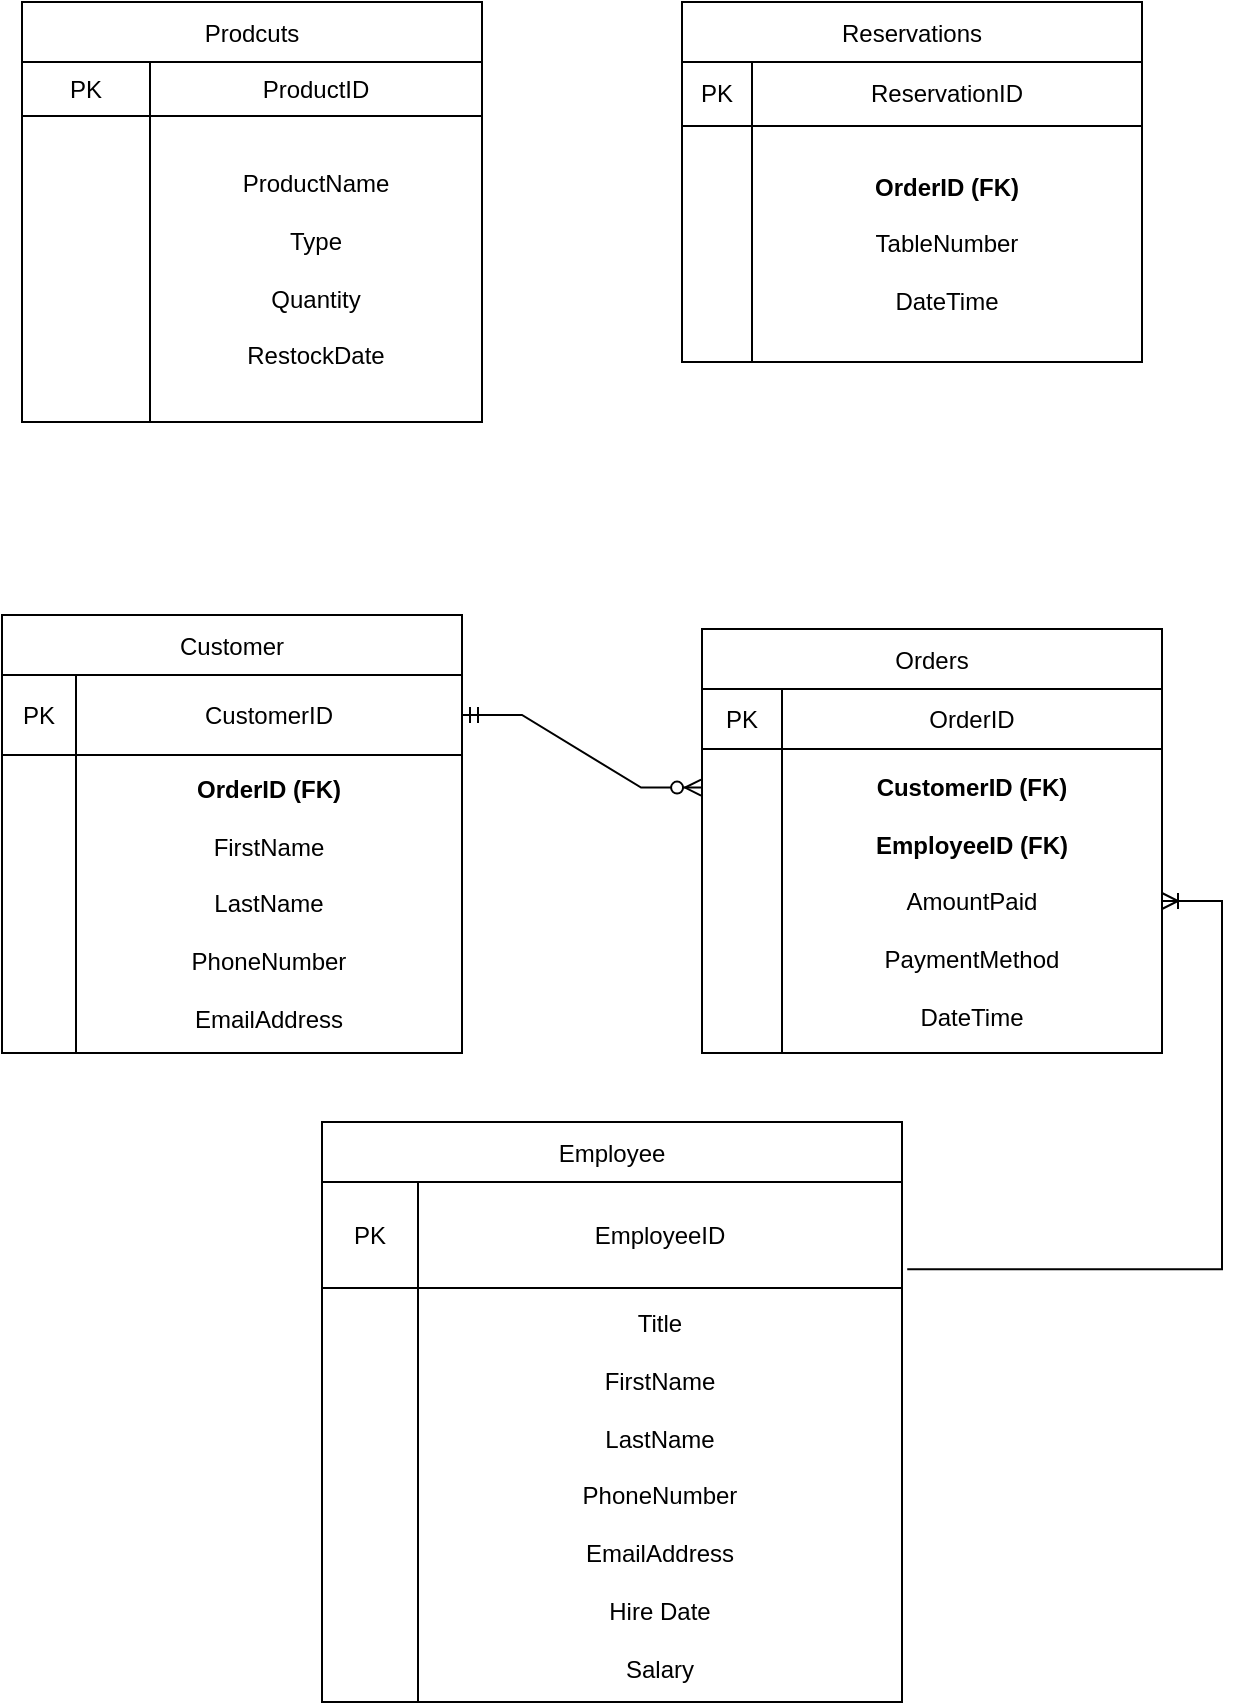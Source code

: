 <mxfile version="24.7.17">
  <diagram name="Page-1" id="3nXBSNcUew9K6hn_OaRK">
    <mxGraphModel dx="1066" dy="580" grid="1" gridSize="10" guides="1" tooltips="1" connect="1" arrows="1" fold="1" page="1" pageScale="1" pageWidth="850" pageHeight="1100" math="0" shadow="0">
      <root>
        <mxCell id="0" />
        <mxCell id="1" parent="0" />
        <mxCell id="HVbI2L4Hs5HE3-MBSkn4-12" value="Orders" style="shape=table;startSize=30;container=1;collapsible=0;childLayout=tableLayout;" parent="1" vertex="1">
          <mxGeometry x="550" y="383.5" width="230" height="212" as="geometry" />
        </mxCell>
        <mxCell id="HVbI2L4Hs5HE3-MBSkn4-13" value="" style="shape=tableRow;horizontal=0;startSize=0;swimlaneHead=0;swimlaneBody=0;strokeColor=inherit;top=0;left=0;bottom=0;right=0;collapsible=0;dropTarget=0;fillColor=none;points=[[0,0.5],[1,0.5]];portConstraint=eastwest;" parent="HVbI2L4Hs5HE3-MBSkn4-12" vertex="1">
          <mxGeometry y="30" width="230" height="30" as="geometry" />
        </mxCell>
        <mxCell id="pJuaIllPGdODmSYGomI3-6" value="PK" style="shape=partialRectangle;html=1;whiteSpace=wrap;connectable=0;strokeColor=inherit;overflow=hidden;fillColor=none;top=0;left=0;bottom=0;right=0;pointerEvents=1;" vertex="1" parent="HVbI2L4Hs5HE3-MBSkn4-13">
          <mxGeometry width="40" height="30" as="geometry">
            <mxRectangle width="40" height="30" as="alternateBounds" />
          </mxGeometry>
        </mxCell>
        <mxCell id="HVbI2L4Hs5HE3-MBSkn4-14" value="OrderID" style="shape=partialRectangle;html=1;whiteSpace=wrap;connectable=0;strokeColor=inherit;overflow=hidden;fillColor=none;top=0;left=0;bottom=0;right=0;pointerEvents=1;" parent="HVbI2L4Hs5HE3-MBSkn4-13" vertex="1">
          <mxGeometry x="40" width="190" height="30" as="geometry">
            <mxRectangle width="190" height="30" as="alternateBounds" />
          </mxGeometry>
        </mxCell>
        <mxCell id="HVbI2L4Hs5HE3-MBSkn4-15" value="" style="shape=tableRow;horizontal=0;startSize=0;swimlaneHead=0;swimlaneBody=0;strokeColor=inherit;top=0;left=0;bottom=0;right=0;collapsible=0;dropTarget=0;fillColor=none;points=[[0,0.5],[1,0.5]];portConstraint=eastwest;" parent="HVbI2L4Hs5HE3-MBSkn4-12" vertex="1">
          <mxGeometry y="60" width="230" height="152" as="geometry" />
        </mxCell>
        <mxCell id="pJuaIllPGdODmSYGomI3-7" style="shape=partialRectangle;html=1;whiteSpace=wrap;connectable=0;strokeColor=inherit;overflow=hidden;fillColor=none;top=0;left=0;bottom=0;right=0;pointerEvents=1;" vertex="1" parent="HVbI2L4Hs5HE3-MBSkn4-15">
          <mxGeometry width="40" height="152" as="geometry">
            <mxRectangle width="40" height="152" as="alternateBounds" />
          </mxGeometry>
        </mxCell>
        <mxCell id="HVbI2L4Hs5HE3-MBSkn4-16" value="&lt;div&gt;&lt;b&gt;CustomerID&lt;/b&gt; &lt;b&gt;(FK)&lt;/b&gt;&lt;/div&gt;&lt;div&gt;&lt;br&gt;&lt;/div&gt;&lt;div&gt;&lt;b&gt;EmployeeID (FK)&lt;/b&gt;&lt;/div&gt;&lt;div&gt;&lt;br&gt;&lt;/div&gt;AmountPaid&lt;div&gt;&lt;br&gt;&lt;div&gt;PaymentMethod&lt;br&gt;&lt;/div&gt;&lt;/div&gt;&lt;div&gt;&lt;br&gt;&lt;/div&gt;&lt;div&gt;DateTime&lt;br&gt;&lt;/div&gt;" style="shape=partialRectangle;html=1;whiteSpace=wrap;connectable=0;strokeColor=inherit;overflow=hidden;fillColor=none;top=0;left=0;bottom=0;right=0;pointerEvents=1;" parent="HVbI2L4Hs5HE3-MBSkn4-15" vertex="1">
          <mxGeometry x="40" width="190" height="152" as="geometry">
            <mxRectangle width="190" height="152" as="alternateBounds" />
          </mxGeometry>
        </mxCell>
        <mxCell id="pJuaIllPGdODmSYGomI3-10" value="Customer" style="shape=table;startSize=30;container=1;collapsible=0;childLayout=tableLayout;" vertex="1" parent="1">
          <mxGeometry x="200" y="376.5" width="230" height="219" as="geometry" />
        </mxCell>
        <mxCell id="pJuaIllPGdODmSYGomI3-11" value="" style="shape=tableRow;horizontal=0;startSize=0;swimlaneHead=0;swimlaneBody=0;strokeColor=inherit;top=0;left=0;bottom=0;right=0;collapsible=0;dropTarget=0;fillColor=none;points=[[0,0.5],[1,0.5]];portConstraint=eastwest;" vertex="1" parent="pJuaIllPGdODmSYGomI3-10">
          <mxGeometry y="30" width="230" height="40" as="geometry" />
        </mxCell>
        <mxCell id="pJuaIllPGdODmSYGomI3-12" value="PK" style="shape=partialRectangle;html=1;whiteSpace=wrap;connectable=0;strokeColor=inherit;overflow=hidden;fillColor=none;top=0;left=0;bottom=0;right=0;pointerEvents=1;" vertex="1" parent="pJuaIllPGdODmSYGomI3-11">
          <mxGeometry width="37" height="40" as="geometry">
            <mxRectangle width="37" height="40" as="alternateBounds" />
          </mxGeometry>
        </mxCell>
        <mxCell id="pJuaIllPGdODmSYGomI3-13" value="CustomerID" style="shape=partialRectangle;html=1;whiteSpace=wrap;connectable=0;strokeColor=inherit;overflow=hidden;fillColor=none;top=0;left=0;bottom=0;right=0;pointerEvents=1;" vertex="1" parent="pJuaIllPGdODmSYGomI3-11">
          <mxGeometry x="37" width="193" height="40" as="geometry">
            <mxRectangle width="193" height="40" as="alternateBounds" />
          </mxGeometry>
        </mxCell>
        <mxCell id="pJuaIllPGdODmSYGomI3-14" value="" style="shape=tableRow;horizontal=0;startSize=0;swimlaneHead=0;swimlaneBody=0;strokeColor=inherit;top=0;left=0;bottom=0;right=0;collapsible=0;dropTarget=0;fillColor=none;points=[[0,0.5],[1,0.5]];portConstraint=eastwest;" vertex="1" parent="pJuaIllPGdODmSYGomI3-10">
          <mxGeometry y="70" width="230" height="149" as="geometry" />
        </mxCell>
        <mxCell id="pJuaIllPGdODmSYGomI3-15" value="" style="shape=partialRectangle;html=1;whiteSpace=wrap;connectable=0;strokeColor=inherit;overflow=hidden;fillColor=none;top=0;left=0;bottom=0;right=0;pointerEvents=1;" vertex="1" parent="pJuaIllPGdODmSYGomI3-14">
          <mxGeometry width="37" height="149" as="geometry">
            <mxRectangle width="37" height="149" as="alternateBounds" />
          </mxGeometry>
        </mxCell>
        <mxCell id="pJuaIllPGdODmSYGomI3-16" value="&lt;div&gt;&lt;b&gt;OrderID (FK)&lt;/b&gt;&lt;/div&gt;&lt;div&gt;&lt;br&gt;&lt;/div&gt;FirstName&lt;div&gt;&lt;br&gt;&lt;/div&gt;&lt;div&gt;LastName&lt;/div&gt;&lt;div&gt;&lt;br&gt;&lt;/div&gt;&lt;div&gt;PhoneNumber&lt;/div&gt;&lt;div&gt;&lt;br&gt;&lt;/div&gt;&lt;div&gt;EmailAddress&lt;/div&gt;" style="shape=partialRectangle;html=1;whiteSpace=wrap;connectable=0;strokeColor=inherit;overflow=hidden;fillColor=none;top=0;left=0;bottom=0;right=0;pointerEvents=1;" vertex="1" parent="pJuaIllPGdODmSYGomI3-14">
          <mxGeometry x="37" width="193" height="149" as="geometry">
            <mxRectangle width="193" height="149" as="alternateBounds" />
          </mxGeometry>
        </mxCell>
        <mxCell id="pJuaIllPGdODmSYGomI3-17" value="Employee" style="shape=table;startSize=30;container=1;collapsible=0;childLayout=tableLayout;" vertex="1" parent="1">
          <mxGeometry x="360" y="630" width="290" height="290" as="geometry" />
        </mxCell>
        <mxCell id="pJuaIllPGdODmSYGomI3-18" value="" style="shape=tableRow;horizontal=0;startSize=0;swimlaneHead=0;swimlaneBody=0;strokeColor=inherit;top=0;left=0;bottom=0;right=0;collapsible=0;dropTarget=0;fillColor=none;points=[[0,0.5],[1,0.5]];portConstraint=eastwest;" vertex="1" parent="pJuaIllPGdODmSYGomI3-17">
          <mxGeometry y="30" width="290" height="53" as="geometry" />
        </mxCell>
        <mxCell id="pJuaIllPGdODmSYGomI3-19" value="PK" style="shape=partialRectangle;html=1;whiteSpace=wrap;connectable=0;strokeColor=inherit;overflow=hidden;fillColor=none;top=0;left=0;bottom=0;right=0;pointerEvents=1;" vertex="1" parent="pJuaIllPGdODmSYGomI3-18">
          <mxGeometry width="48" height="53" as="geometry">
            <mxRectangle width="48" height="53" as="alternateBounds" />
          </mxGeometry>
        </mxCell>
        <mxCell id="pJuaIllPGdODmSYGomI3-20" value="EmployeeID" style="shape=partialRectangle;html=1;whiteSpace=wrap;connectable=0;strokeColor=inherit;overflow=hidden;fillColor=none;top=0;left=0;bottom=0;right=0;pointerEvents=1;" vertex="1" parent="pJuaIllPGdODmSYGomI3-18">
          <mxGeometry x="48" width="242" height="53" as="geometry">
            <mxRectangle width="242" height="53" as="alternateBounds" />
          </mxGeometry>
        </mxCell>
        <mxCell id="pJuaIllPGdODmSYGomI3-21" value="" style="shape=tableRow;horizontal=0;startSize=0;swimlaneHead=0;swimlaneBody=0;strokeColor=inherit;top=0;left=0;bottom=0;right=0;collapsible=0;dropTarget=0;fillColor=none;points=[[0,0.5],[1,0.5]];portConstraint=eastwest;" vertex="1" parent="pJuaIllPGdODmSYGomI3-17">
          <mxGeometry y="83" width="290" height="207" as="geometry" />
        </mxCell>
        <mxCell id="pJuaIllPGdODmSYGomI3-22" value="" style="shape=partialRectangle;html=1;whiteSpace=wrap;connectable=0;strokeColor=inherit;overflow=hidden;fillColor=none;top=0;left=0;bottom=0;right=0;pointerEvents=1;" vertex="1" parent="pJuaIllPGdODmSYGomI3-21">
          <mxGeometry width="48" height="207" as="geometry">
            <mxRectangle width="48" height="207" as="alternateBounds" />
          </mxGeometry>
        </mxCell>
        <mxCell id="pJuaIllPGdODmSYGomI3-23" value="&lt;div&gt;Title&lt;/div&gt;&lt;div&gt;&lt;br&gt;&lt;/div&gt;FirstName&lt;div&gt;&lt;br&gt;&lt;/div&gt;&lt;div&gt;LastName&lt;/div&gt;&lt;div&gt;&lt;br&gt;&lt;/div&gt;&lt;div&gt;PhoneNumber&lt;/div&gt;&lt;div&gt;&lt;br&gt;&lt;/div&gt;&lt;div&gt;EmailAddress&lt;/div&gt;&lt;div&gt;&lt;br&gt;&lt;/div&gt;&lt;div&gt;Hire Date&lt;/div&gt;&lt;div&gt;&lt;br&gt;&lt;/div&gt;&lt;div&gt;Salary&lt;/div&gt;" style="shape=partialRectangle;html=1;whiteSpace=wrap;connectable=0;strokeColor=inherit;overflow=hidden;fillColor=none;top=0;left=0;bottom=0;right=0;pointerEvents=1;" vertex="1" parent="pJuaIllPGdODmSYGomI3-21">
          <mxGeometry x="48" width="242" height="207" as="geometry">
            <mxRectangle width="242" height="207" as="alternateBounds" />
          </mxGeometry>
        </mxCell>
        <mxCell id="pJuaIllPGdODmSYGomI3-24" value="Prodcuts" style="shape=table;startSize=30;container=1;collapsible=0;childLayout=tableLayout;" vertex="1" parent="1">
          <mxGeometry x="210" y="70" width="230" height="210" as="geometry" />
        </mxCell>
        <mxCell id="pJuaIllPGdODmSYGomI3-25" value="" style="shape=tableRow;horizontal=0;startSize=0;swimlaneHead=0;swimlaneBody=0;strokeColor=inherit;top=0;left=0;bottom=0;right=0;collapsible=0;dropTarget=0;fillColor=none;points=[[0,0.5],[1,0.5]];portConstraint=eastwest;" vertex="1" parent="pJuaIllPGdODmSYGomI3-24">
          <mxGeometry y="30" width="230" height="27" as="geometry" />
        </mxCell>
        <mxCell id="pJuaIllPGdODmSYGomI3-26" value="PK" style="shape=partialRectangle;html=1;whiteSpace=wrap;connectable=0;strokeColor=inherit;overflow=hidden;fillColor=none;top=0;left=0;bottom=0;right=0;pointerEvents=1;" vertex="1" parent="pJuaIllPGdODmSYGomI3-25">
          <mxGeometry width="64" height="27" as="geometry">
            <mxRectangle width="64" height="27" as="alternateBounds" />
          </mxGeometry>
        </mxCell>
        <mxCell id="pJuaIllPGdODmSYGomI3-27" value="ProductID" style="shape=partialRectangle;html=1;whiteSpace=wrap;connectable=0;strokeColor=inherit;overflow=hidden;fillColor=none;top=0;left=0;bottom=0;right=0;pointerEvents=1;" vertex="1" parent="pJuaIllPGdODmSYGomI3-25">
          <mxGeometry x="64" width="166" height="27" as="geometry">
            <mxRectangle width="166" height="27" as="alternateBounds" />
          </mxGeometry>
        </mxCell>
        <mxCell id="pJuaIllPGdODmSYGomI3-28" value="" style="shape=tableRow;horizontal=0;startSize=0;swimlaneHead=0;swimlaneBody=0;strokeColor=inherit;top=0;left=0;bottom=0;right=0;collapsible=0;dropTarget=0;fillColor=none;points=[[0,0.5],[1,0.5]];portConstraint=eastwest;" vertex="1" parent="pJuaIllPGdODmSYGomI3-24">
          <mxGeometry y="57" width="230" height="153" as="geometry" />
        </mxCell>
        <mxCell id="pJuaIllPGdODmSYGomI3-29" value="" style="shape=partialRectangle;html=1;whiteSpace=wrap;connectable=0;strokeColor=inherit;overflow=hidden;fillColor=none;top=0;left=0;bottom=0;right=0;pointerEvents=1;" vertex="1" parent="pJuaIllPGdODmSYGomI3-28">
          <mxGeometry width="64" height="153" as="geometry">
            <mxRectangle width="64" height="153" as="alternateBounds" />
          </mxGeometry>
        </mxCell>
        <mxCell id="pJuaIllPGdODmSYGomI3-30" value="&lt;div&gt;&lt;span style=&quot;background-color: initial;&quot;&gt;ProductName&lt;br&gt;&lt;/span&gt;&lt;br&gt;&lt;/div&gt;&lt;div&gt;Type&lt;/div&gt;&lt;div&gt;&lt;div&gt;&lt;br&gt;&lt;/div&gt;&lt;div&gt;Quantity&lt;/div&gt;&lt;div&gt;&lt;br&gt;&lt;/div&gt;&lt;div&gt;RestockDate&lt;/div&gt;&lt;/div&gt;" style="shape=partialRectangle;html=1;whiteSpace=wrap;connectable=0;strokeColor=inherit;overflow=hidden;fillColor=none;top=0;left=0;bottom=0;right=0;pointerEvents=1;" vertex="1" parent="pJuaIllPGdODmSYGomI3-28">
          <mxGeometry x="64" width="166" height="153" as="geometry">
            <mxRectangle width="166" height="153" as="alternateBounds" />
          </mxGeometry>
        </mxCell>
        <mxCell id="pJuaIllPGdODmSYGomI3-31" value="Reservations" style="shape=table;startSize=30;container=1;collapsible=0;childLayout=tableLayout;" vertex="1" parent="1">
          <mxGeometry x="540" y="70" width="230" height="180" as="geometry" />
        </mxCell>
        <mxCell id="pJuaIllPGdODmSYGomI3-32" value="" style="shape=tableRow;horizontal=0;startSize=0;swimlaneHead=0;swimlaneBody=0;strokeColor=inherit;top=0;left=0;bottom=0;right=0;collapsible=0;dropTarget=0;fillColor=none;points=[[0,0.5],[1,0.5]];portConstraint=eastwest;" vertex="1" parent="pJuaIllPGdODmSYGomI3-31">
          <mxGeometry y="30" width="230" height="32" as="geometry" />
        </mxCell>
        <mxCell id="pJuaIllPGdODmSYGomI3-33" value="PK" style="shape=partialRectangle;html=1;whiteSpace=wrap;connectable=0;strokeColor=inherit;overflow=hidden;fillColor=none;top=0;left=0;bottom=0;right=0;pointerEvents=1;" vertex="1" parent="pJuaIllPGdODmSYGomI3-32">
          <mxGeometry width="35" height="32" as="geometry">
            <mxRectangle width="35" height="32" as="alternateBounds" />
          </mxGeometry>
        </mxCell>
        <mxCell id="pJuaIllPGdODmSYGomI3-34" value="ReservationID" style="shape=partialRectangle;html=1;whiteSpace=wrap;connectable=0;strokeColor=inherit;overflow=hidden;fillColor=none;top=0;left=0;bottom=0;right=0;pointerEvents=1;" vertex="1" parent="pJuaIllPGdODmSYGomI3-32">
          <mxGeometry x="35" width="195" height="32" as="geometry">
            <mxRectangle width="195" height="32" as="alternateBounds" />
          </mxGeometry>
        </mxCell>
        <mxCell id="pJuaIllPGdODmSYGomI3-35" value="" style="shape=tableRow;horizontal=0;startSize=0;swimlaneHead=0;swimlaneBody=0;strokeColor=inherit;top=0;left=0;bottom=0;right=0;collapsible=0;dropTarget=0;fillColor=none;points=[[0,0.5],[1,0.5]];portConstraint=eastwest;" vertex="1" parent="pJuaIllPGdODmSYGomI3-31">
          <mxGeometry y="62" width="230" height="118" as="geometry" />
        </mxCell>
        <mxCell id="pJuaIllPGdODmSYGomI3-36" value="" style="shape=partialRectangle;html=1;whiteSpace=wrap;connectable=0;strokeColor=inherit;overflow=hidden;fillColor=none;top=0;left=0;bottom=0;right=0;pointerEvents=1;" vertex="1" parent="pJuaIllPGdODmSYGomI3-35">
          <mxGeometry width="35" height="118" as="geometry">
            <mxRectangle width="35" height="118" as="alternateBounds" />
          </mxGeometry>
        </mxCell>
        <mxCell id="pJuaIllPGdODmSYGomI3-37" value="&lt;div&gt;&lt;b&gt;OrderID&amp;nbsp;&lt;/b&gt;&lt;b style=&quot;background-color: initial;&quot;&gt;(FK)&lt;/b&gt;&lt;br&gt;&lt;/div&gt;&lt;div&gt;&lt;br&gt;&lt;/div&gt;TableNumber&lt;div&gt;&lt;br&gt;&lt;/div&gt;&lt;div&gt;DateTime&lt;/div&gt;" style="shape=partialRectangle;html=1;whiteSpace=wrap;connectable=0;strokeColor=inherit;overflow=hidden;fillColor=none;top=0;left=0;bottom=0;right=0;pointerEvents=1;" vertex="1" parent="pJuaIllPGdODmSYGomI3-35">
          <mxGeometry x="35" width="195" height="118" as="geometry">
            <mxRectangle width="195" height="118" as="alternateBounds" />
          </mxGeometry>
        </mxCell>
        <mxCell id="pJuaIllPGdODmSYGomI3-47" value="" style="edgeStyle=entityRelationEdgeStyle;fontSize=12;html=1;endArrow=ERzeroToMany;startArrow=ERmandOne;rounded=0;exitX=1;exitY=0.5;exitDx=0;exitDy=0;entryX=-0.002;entryY=0.127;entryDx=0;entryDy=0;entryPerimeter=0;" edge="1" parent="1" source="pJuaIllPGdODmSYGomI3-11" target="HVbI2L4Hs5HE3-MBSkn4-15">
          <mxGeometry width="100" height="100" relative="1" as="geometry">
            <mxPoint x="630" y="390" as="sourcePoint" />
            <mxPoint x="730" y="290" as="targetPoint" />
            <Array as="points">
              <mxPoint x="470" y="490" />
            </Array>
          </mxGeometry>
        </mxCell>
        <mxCell id="pJuaIllPGdODmSYGomI3-49" value="" style="edgeStyle=entityRelationEdgeStyle;fontSize=12;html=1;endArrow=ERoneToMany;rounded=0;exitX=1.009;exitY=0.824;exitDx=0;exitDy=0;exitPerimeter=0;" edge="1" parent="1" source="pJuaIllPGdODmSYGomI3-18" target="HVbI2L4Hs5HE3-MBSkn4-15">
          <mxGeometry width="100" height="100" relative="1" as="geometry">
            <mxPoint x="800" y="380" as="sourcePoint" />
            <mxPoint x="730" y="290" as="targetPoint" />
            <Array as="points">
              <mxPoint x="1030" y="530" />
              <mxPoint x="870" y="330" />
            </Array>
          </mxGeometry>
        </mxCell>
      </root>
    </mxGraphModel>
  </diagram>
</mxfile>

